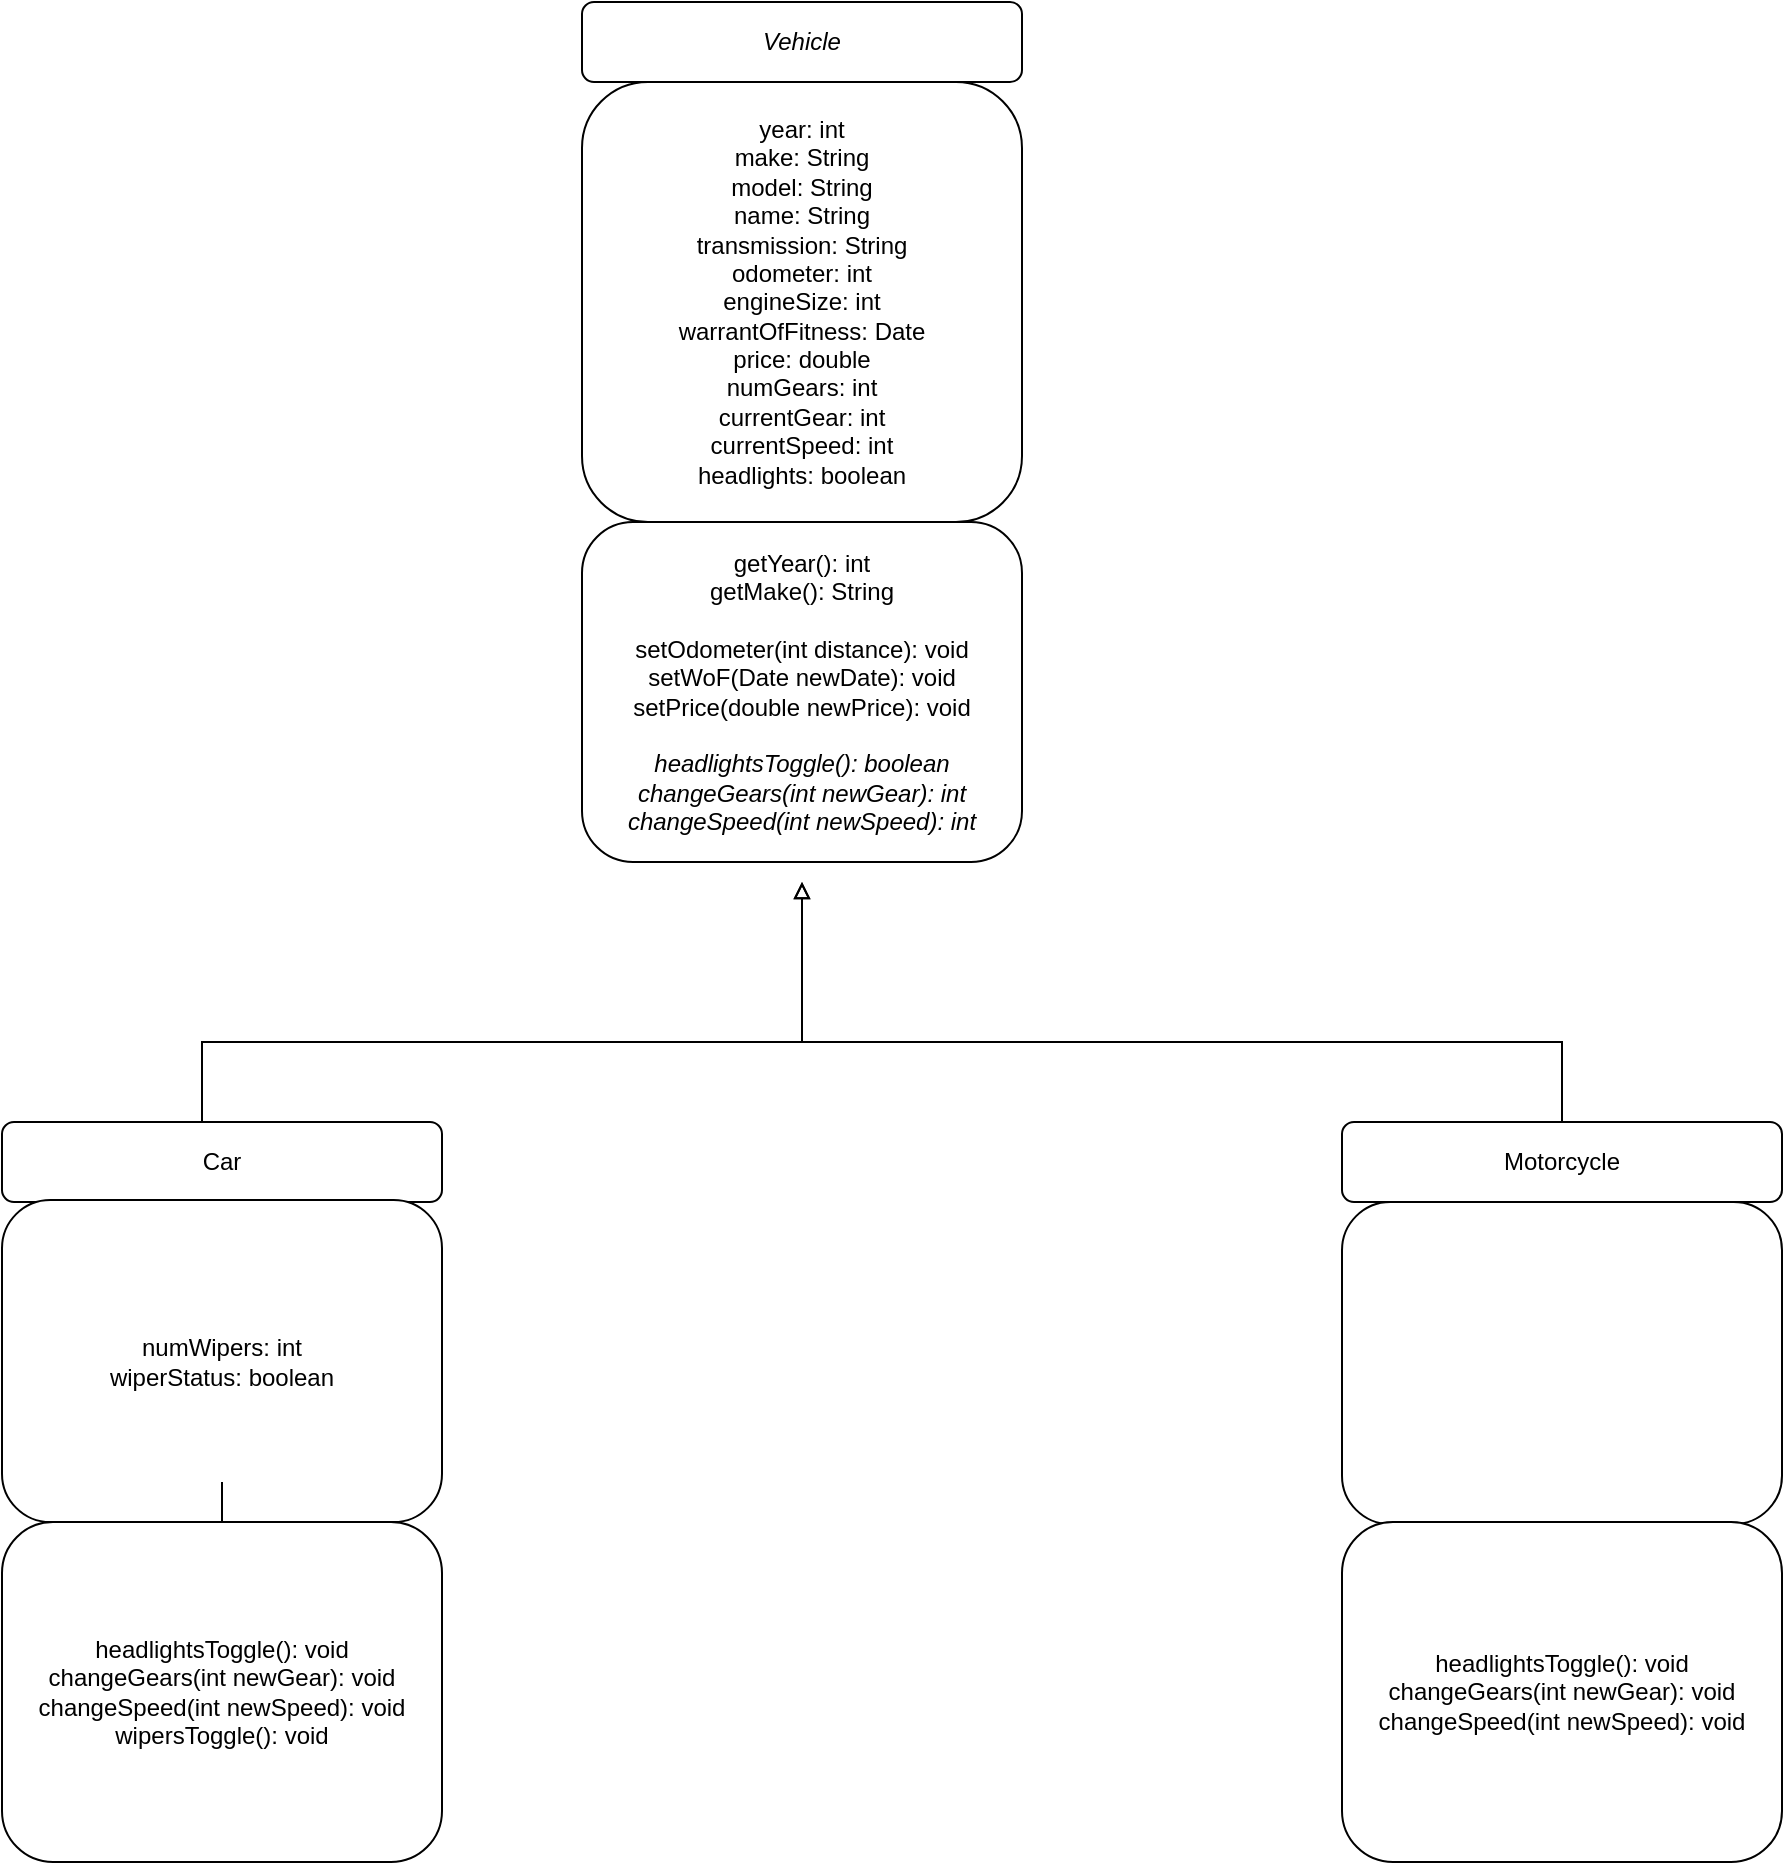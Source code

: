 <mxfile version="24.2.1" type="github">
  <diagram name="Page-1" id="SuF_tKjuyh1ONdO2cYmx">
    <mxGraphModel dx="1640" dy="2154" grid="1" gridSize="10" guides="1" tooltips="1" connect="1" arrows="1" fold="1" page="1" pageScale="1" pageWidth="827" pageHeight="1169" math="0" shadow="0">
      <root>
        <mxCell id="0" />
        <mxCell id="1" parent="0" />
        <mxCell id="rBRFb9PsgwLIzco-iRYi-2" value="Car" style="rounded=1;whiteSpace=wrap;html=1;" vertex="1" parent="1">
          <mxGeometry x="40" y="40" width="220" height="40" as="geometry" />
        </mxCell>
        <mxCell id="rBRFb9PsgwLIzco-iRYi-3" value="numWipers: int&lt;div&gt;wiperStatus: boolean&lt;/div&gt;" style="rounded=1;whiteSpace=wrap;html=1;" vertex="1" parent="1">
          <mxGeometry x="40" y="79" width="220" height="161" as="geometry" />
        </mxCell>
        <mxCell id="rBRFb9PsgwLIzco-iRYi-5" value="" style="edgeStyle=orthogonalEdgeStyle;rounded=0;orthogonalLoop=1;jettySize=auto;html=1;" edge="1" parent="1" source="rBRFb9PsgwLIzco-iRYi-4" target="rBRFb9PsgwLIzco-iRYi-3">
          <mxGeometry relative="1" as="geometry" />
        </mxCell>
        <mxCell id="rBRFb9PsgwLIzco-iRYi-4" value="&lt;div&gt;&lt;div&gt;headlightsToggle(): void&lt;/div&gt;&lt;div&gt;changeGears(int newGear): void&lt;/div&gt;&lt;div&gt;changeSpeed(int newSpeed): void&lt;/div&gt;&lt;/div&gt;&lt;div&gt;wipersToggle(): void&lt;/div&gt;" style="rounded=1;whiteSpace=wrap;html=1;" vertex="1" parent="1">
          <mxGeometry x="40" y="240" width="220" height="170" as="geometry" />
        </mxCell>
        <mxCell id="rBRFb9PsgwLIzco-iRYi-6" value="" style="endArrow=block;html=1;rounded=0;endFill=0;" edge="1" parent="1">
          <mxGeometry width="50" height="50" relative="1" as="geometry">
            <mxPoint x="140" y="40" as="sourcePoint" />
            <mxPoint x="440" y="-80" as="targetPoint" />
            <Array as="points">
              <mxPoint x="140" />
              <mxPoint x="440" />
            </Array>
          </mxGeometry>
        </mxCell>
        <mxCell id="rBRFb9PsgwLIzco-iRYi-7" value="" style="endArrow=block;html=1;rounded=0;endFill=0;" edge="1" parent="1">
          <mxGeometry width="50" height="50" relative="1" as="geometry">
            <mxPoint x="820" y="40" as="sourcePoint" />
            <mxPoint x="440" y="-80" as="targetPoint" />
            <Array as="points">
              <mxPoint x="820" y="40" />
              <mxPoint x="820" />
              <mxPoint x="440" />
            </Array>
          </mxGeometry>
        </mxCell>
        <mxCell id="rBRFb9PsgwLIzco-iRYi-9" value="Motorcycle" style="rounded=1;whiteSpace=wrap;html=1;" vertex="1" parent="1">
          <mxGeometry x="710" y="40" width="220" height="40" as="geometry" />
        </mxCell>
        <mxCell id="rBRFb9PsgwLIzco-iRYi-10" value="" style="rounded=1;whiteSpace=wrap;html=1;" vertex="1" parent="1">
          <mxGeometry x="710" y="80" width="220" height="161" as="geometry" />
        </mxCell>
        <mxCell id="rBRFb9PsgwLIzco-iRYi-11" value="&lt;div&gt;&lt;div&gt;headlightsToggle(): void&lt;br&gt;&lt;/div&gt;&lt;div&gt;changeGears(int newGear): void&lt;/div&gt;&lt;div&gt;changeSpeed(int newSpeed): void&lt;/div&gt;&lt;/div&gt;" style="rounded=1;whiteSpace=wrap;html=1;" vertex="1" parent="1">
          <mxGeometry x="710" y="240" width="220" height="170" as="geometry" />
        </mxCell>
        <mxCell id="rBRFb9PsgwLIzco-iRYi-12" value="&lt;i&gt;Vehicle&lt;/i&gt;" style="rounded=1;whiteSpace=wrap;html=1;" vertex="1" parent="1">
          <mxGeometry x="330" y="-520" width="220" height="40" as="geometry" />
        </mxCell>
        <mxCell id="rBRFb9PsgwLIzco-iRYi-13" value="year: int&lt;div&gt;&lt;div&gt;make: String&lt;/div&gt;&lt;div&gt;model: String&lt;/div&gt;&lt;div&gt;name: String&lt;/div&gt;&lt;div&gt;&lt;div&gt;transmission: String&lt;/div&gt;&lt;div&gt;odometer: int&lt;/div&gt;&lt;div&gt;engineSize: int&lt;/div&gt;&lt;div&gt;warrantOfFitness: Date&lt;/div&gt;&lt;div&gt;price: double&lt;/div&gt;&lt;/div&gt;&lt;div&gt;numGears: int&lt;/div&gt;&lt;div&gt;currentGear: int&lt;/div&gt;&lt;div&gt;currentSpeed: int&lt;/div&gt;&lt;/div&gt;&lt;div&gt;headlights: boolean&lt;/div&gt;" style="rounded=1;whiteSpace=wrap;html=1;" vertex="1" parent="1">
          <mxGeometry x="330" y="-480" width="220" height="220" as="geometry" />
        </mxCell>
        <mxCell id="rBRFb9PsgwLIzco-iRYi-14" value="&lt;div&gt;&lt;div&gt;getYear(): int&lt;/div&gt;&lt;div&gt;getMake(): String&lt;/div&gt;&lt;div&gt;&lt;br&gt;&lt;/div&gt;setOdometer(int distance): void&lt;div&gt;setWoF(Date newDate): void&lt;/div&gt;&lt;div&gt;setPrice(double newPrice): void&lt;br&gt;&lt;/div&gt;&lt;/div&gt;&lt;div&gt;&lt;br&gt;&lt;/div&gt;&lt;div&gt;&lt;i&gt;headlightsToggle(): boolean&lt;/i&gt;&lt;/div&gt;&lt;div&gt;&lt;i&gt;changeGears(int newGear): int&lt;/i&gt;&lt;/div&gt;&lt;div&gt;&lt;i&gt;changeSpeed(int newSpeed): int&lt;/i&gt;&lt;/div&gt;" style="rounded=1;whiteSpace=wrap;html=1;" vertex="1" parent="1">
          <mxGeometry x="330" y="-260" width="220" height="170" as="geometry" />
        </mxCell>
      </root>
    </mxGraphModel>
  </diagram>
</mxfile>
